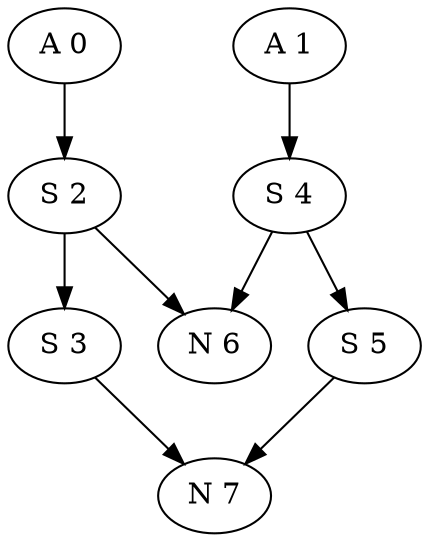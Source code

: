 strict digraph G {
"A 0";
"S 2";
"S 3";
"A 1";
"S 4";
"S 5";
"N 6";
"N 7";
"A 0" -> "S 2";
"S 2" -> "N 6";
"S 2" -> "S 3";
"S 3" -> "N 7";
"A 1" -> "S 4";
"S 4" -> "N 6";
"S 4" -> "S 5";
"S 5" -> "N 7";
}
